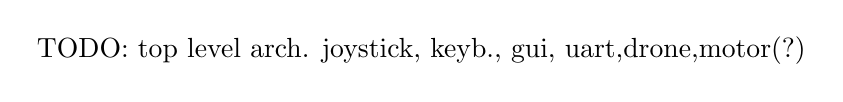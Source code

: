 \begin{tikzpicture}
    \node (start) {TODO: top level arch. joystick, keyb., gui, uart,drone,motor(?)};
\end{tikzpicture}

